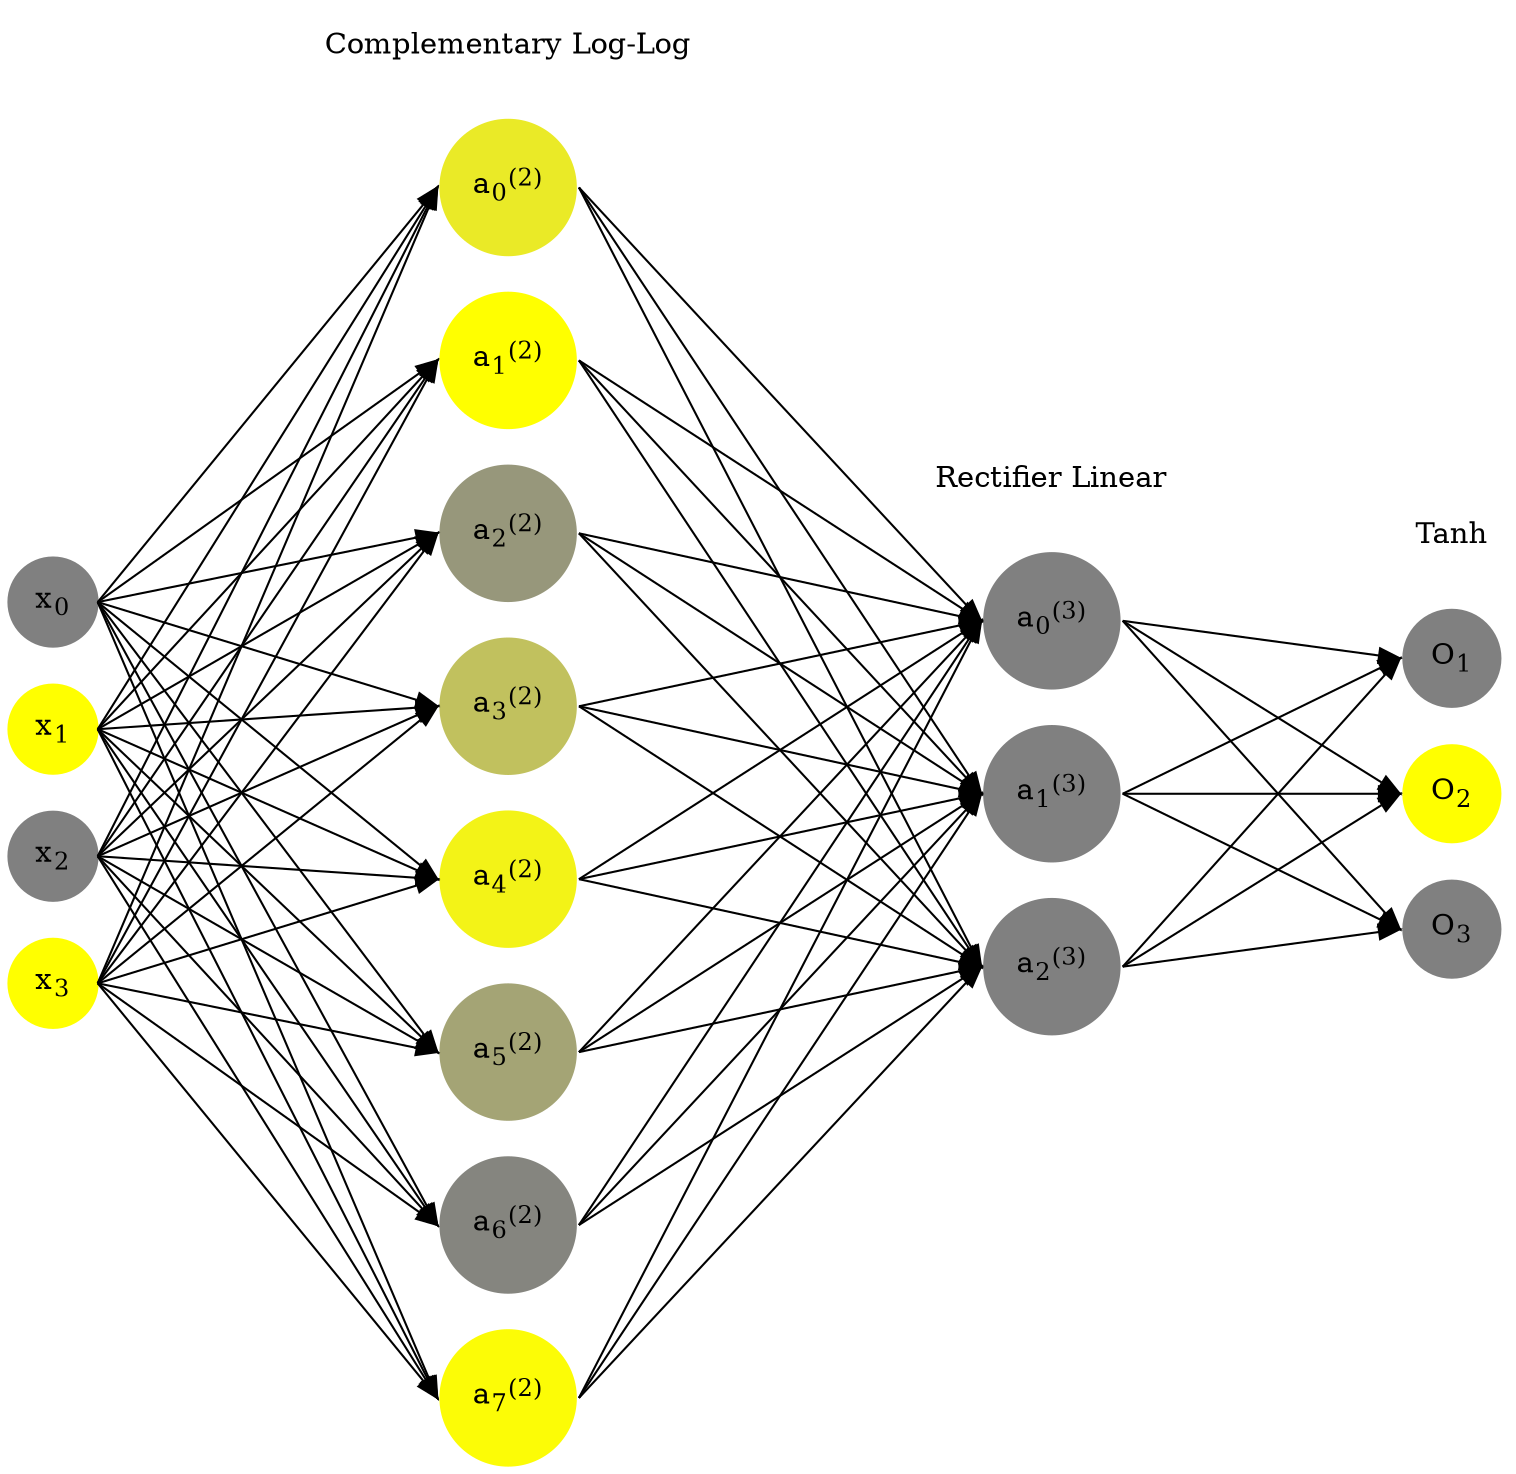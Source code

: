 digraph G {
	rankdir = LR;
	splines=false;
	edge[style=invis];
	ranksep= 1.4;
	{
	node [shape=circle, color="0.1667, 0.0, 0.5", style=filled, fillcolor="0.1667, 0.0, 0.5"];
	x0 [label=<x<sub>0</sub>>];
	}
	{
	node [shape=circle, color="0.1667, 1.0, 1.0", style=filled, fillcolor="0.1667, 1.0, 1.0"];
	x1 [label=<x<sub>1</sub>>];
	}
	{
	node [shape=circle, color="0.1667, 0.0, 0.5", style=filled, fillcolor="0.1667, 0.0, 0.5"];
	x2 [label=<x<sub>2</sub>>];
	}
	{
	node [shape=circle, color="0.1667, 1.0, 1.0", style=filled, fillcolor="0.1667, 1.0, 1.0"];
	x3 [label=<x<sub>3</sub>>];
	}
	{
	node [shape=circle, color="0.1667, 0.832504, 0.916252", style=filled, fillcolor="0.1667, 0.832504, 0.916252"];
	a02 [label=<a<sub>0</sub><sup>(2)</sup>>];
	}
	{
	node [shape=circle, color="0.1667, 0.999609, 0.999805", style=filled, fillcolor="0.1667, 0.999609, 0.999805"];
	a12 [label=<a<sub>1</sub><sup>(2)</sup>>];
	}
	{
	node [shape=circle, color="0.1667, 0.186777, 0.593388", style=filled, fillcolor="0.1667, 0.186777, 0.593388"];
	a22 [label=<a<sub>2</sub><sup>(2)</sup>>];
	}
	{
	node [shape=circle, color="0.1667, 0.510701, 0.755350", style=filled, fillcolor="0.1667, 0.510701, 0.755350"];
	a32 [label=<a<sub>3</sub><sup>(2)</sup>>];
	}
	{
	node [shape=circle, color="0.1667, 0.904107, 0.952054", style=filled, fillcolor="0.1667, 0.904107, 0.952054"];
	a42 [label=<a<sub>4</sub><sup>(2)</sup>>];
	}
	{
	node [shape=circle, color="0.1667, 0.287373, 0.643686", style=filled, fillcolor="0.1667, 0.287373, 0.643686"];
	a52 [label=<a<sub>5</sub><sup>(2)</sup>>];
	}
	{
	node [shape=circle, color="0.1667, 0.046222, 0.523111", style=filled, fillcolor="0.1667, 0.046222, 0.523111"];
	a62 [label=<a<sub>6</sub><sup>(2)</sup>>];
	}
	{
	node [shape=circle, color="0.1667, 0.974837, 0.987418", style=filled, fillcolor="0.1667, 0.974837, 0.987418"];
	a72 [label=<a<sub>7</sub><sup>(2)</sup>>];
	}
	{
	node [shape=circle, color="0.1667, 0.000000, 0.500000", style=filled, fillcolor="0.1667, 0.000000, 0.500000"];
	a03 [label=<a<sub>0</sub><sup>(3)</sup>>];
	}
	{
	node [shape=circle, color="0.1667, 0.000000, 0.500000", style=filled, fillcolor="0.1667, 0.000000, 0.500000"];
	a13 [label=<a<sub>1</sub><sup>(3)</sup>>];
	}
	{
	node [shape=circle, color="0.1667, 0.000000, 0.500000", style=filled, fillcolor="0.1667, 0.000000, 0.500000"];
	a23 [label=<a<sub>2</sub><sup>(3)</sup>>];
	}
	{
	node [shape=circle, color="0.1667, 0.0, 0.5", style=filled, fillcolor="0.1667, 0.0, 0.5"];
	O1 [label=<O<sub>1</sub>>];
	}
	{
	node [shape=circle, color="0.1667, 1.0, 1.0", style=filled, fillcolor="0.1667, 1.0, 1.0"];
	O2 [label=<O<sub>2</sub>>];
	}
	{
	node [shape=circle, color="0.1667, 0.0, 0.5", style=filled, fillcolor="0.1667, 0.0, 0.5"];
	O3 [label=<O<sub>3</sub>>];
	}
	{
	rank=same;
	x0->x1->x2->x3;
	}
	{
	rank=same;
	a02->a12->a22->a32->a42->a52->a62->a72;
	}
	{
	rank=same;
	a03->a13->a23;
	}
	{
	rank=same;
	O1->O2->O3;
	}
	l1 [shape=plaintext,label="Complementary Log-Log"];
	l1->a02;
	{rank=same; l1;a02};
	l2 [shape=plaintext,label="Rectifier Linear"];
	l2->a03;
	{rank=same; l2;a03};
	l3 [shape=plaintext,label="Tanh"];
	l3->O1;
	{rank=same; l3;O1};
edge[style=solid, tailport=e, headport=w];
	{x0;x1;x2;x3} -> {a02;a12;a22;a32;a42;a52;a62;a72};
	{a02;a12;a22;a32;a42;a52;a62;a72} -> {a03;a13;a23};
	{a03;a13;a23} -> {O1,O2,O3};
}